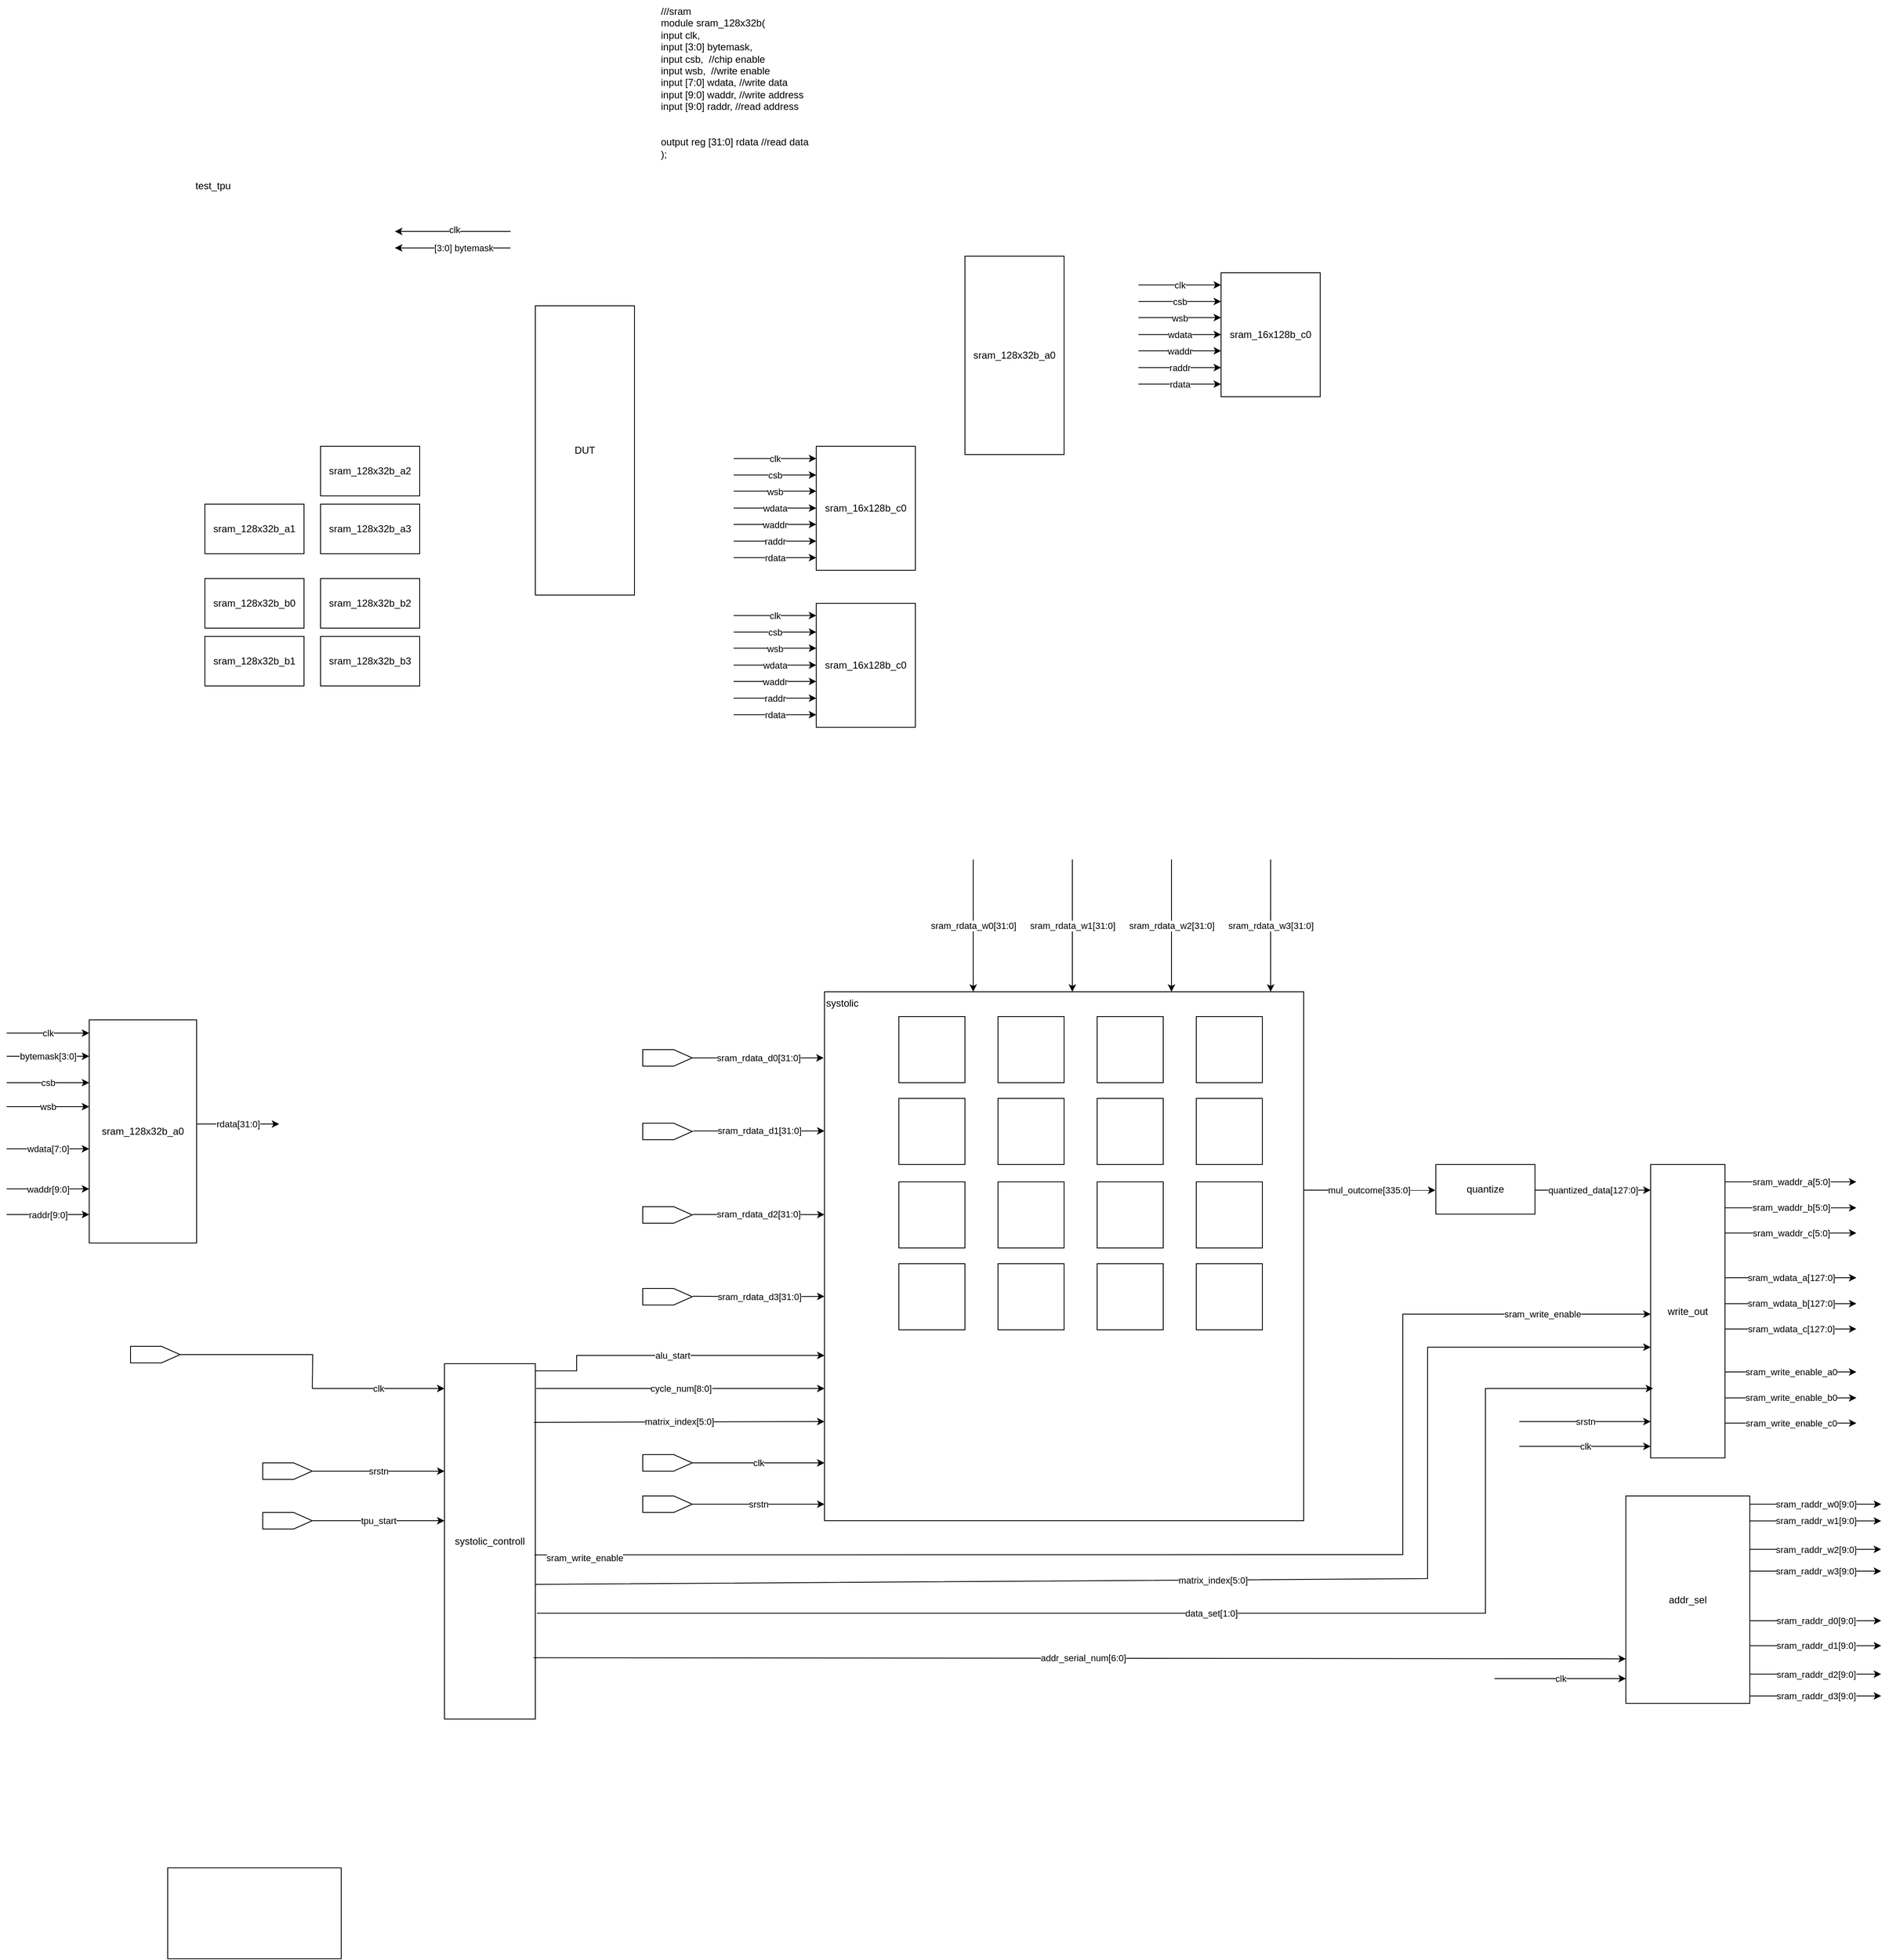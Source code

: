 <mxfile version="28.2.6">
  <diagram name="第 1 页" id="5li1zPGdkGokyuqZ-Cab">
    <mxGraphModel dx="2341" dy="2149" grid="1" gridSize="10" guides="1" tooltips="1" connect="1" arrows="1" fold="1" page="1" pageScale="1" pageWidth="827" pageHeight="1169" math="0" shadow="0">
      <root>
        <mxCell id="0" />
        <mxCell id="1" parent="0" />
        <mxCell id="qxeG9Fw4XrytaZjSxtoZ-2" value="test_tpu" style="text;html=1;whiteSpace=wrap;strokeColor=none;fillColor=none;align=center;verticalAlign=middle;rounded=0;" vertex="1" parent="1">
          <mxGeometry x="40" y="50" width="60" height="30" as="geometry" />
        </mxCell>
        <mxCell id="qxeG9Fw4XrytaZjSxtoZ-3" value="sram_128x32b_a0" style="rounded=0;whiteSpace=wrap;html=1;" vertex="1" parent="1">
          <mxGeometry x="980" y="150" width="120" height="240" as="geometry" />
        </mxCell>
        <mxCell id="qxeG9Fw4XrytaZjSxtoZ-4" value="sram_128x32b_a1" style="rounded=0;whiteSpace=wrap;html=1;" vertex="1" parent="1">
          <mxGeometry x="60" y="450" width="120" height="60" as="geometry" />
        </mxCell>
        <mxCell id="qxeG9Fw4XrytaZjSxtoZ-5" value="sram_128x32b_a2" style="rounded=0;whiteSpace=wrap;html=1;" vertex="1" parent="1">
          <mxGeometry x="200" y="380" width="120" height="60" as="geometry" />
        </mxCell>
        <mxCell id="qxeG9Fw4XrytaZjSxtoZ-6" value="sram_128x32b_a3" style="rounded=0;whiteSpace=wrap;html=1;" vertex="1" parent="1">
          <mxGeometry x="200" y="450" width="120" height="60" as="geometry" />
        </mxCell>
        <mxCell id="qxeG9Fw4XrytaZjSxtoZ-13" value="sram_128x32b_b0" style="rounded=0;whiteSpace=wrap;html=1;" vertex="1" parent="1">
          <mxGeometry x="60" y="540" width="120" height="60" as="geometry" />
        </mxCell>
        <mxCell id="qxeG9Fw4XrytaZjSxtoZ-14" value="sram_128x32b_b1" style="rounded=0;whiteSpace=wrap;html=1;" vertex="1" parent="1">
          <mxGeometry x="60" y="610" width="120" height="60" as="geometry" />
        </mxCell>
        <mxCell id="qxeG9Fw4XrytaZjSxtoZ-15" value="sram_128x32b_b2" style="rounded=0;whiteSpace=wrap;html=1;" vertex="1" parent="1">
          <mxGeometry x="200" y="540" width="120" height="60" as="geometry" />
        </mxCell>
        <mxCell id="qxeG9Fw4XrytaZjSxtoZ-16" value="sram_128x32b_b3" style="rounded=0;whiteSpace=wrap;html=1;" vertex="1" parent="1">
          <mxGeometry x="200" y="610" width="120" height="60" as="geometry" />
        </mxCell>
        <mxCell id="qxeG9Fw4XrytaZjSxtoZ-17" value="DUT" style="rounded=0;whiteSpace=wrap;html=1;" vertex="1" parent="1">
          <mxGeometry x="460" y="210" width="120" height="350" as="geometry" />
        </mxCell>
        <mxCell id="qxeG9Fw4XrytaZjSxtoZ-19" value="sram_16x128b_c0" style="rounded=0;whiteSpace=wrap;html=1;" vertex="1" parent="1">
          <mxGeometry x="1290" y="170" width="120" height="150" as="geometry" />
        </mxCell>
        <mxCell id="qxeG9Fw4XrytaZjSxtoZ-22" value="" style="endArrow=classic;html=1;rounded=0;" edge="1" parent="1">
          <mxGeometry relative="1" as="geometry">
            <mxPoint x="1190" y="184.76" as="sourcePoint" />
            <mxPoint x="1290" y="184.76" as="targetPoint" />
          </mxGeometry>
        </mxCell>
        <mxCell id="qxeG9Fw4XrytaZjSxtoZ-23" value="clk" style="edgeLabel;resizable=0;html=1;;align=center;verticalAlign=middle;" connectable="0" vertex="1" parent="qxeG9Fw4XrytaZjSxtoZ-22">
          <mxGeometry relative="1" as="geometry" />
        </mxCell>
        <mxCell id="qxeG9Fw4XrytaZjSxtoZ-26" value="" style="endArrow=classic;html=1;rounded=0;" edge="1" parent="1">
          <mxGeometry relative="1" as="geometry">
            <mxPoint x="1190" y="204.76" as="sourcePoint" />
            <mxPoint x="1290" y="204.76" as="targetPoint" />
          </mxGeometry>
        </mxCell>
        <mxCell id="qxeG9Fw4XrytaZjSxtoZ-27" value="csb" style="edgeLabel;resizable=0;html=1;;align=center;verticalAlign=middle;" connectable="0" vertex="1" parent="qxeG9Fw4XrytaZjSxtoZ-26">
          <mxGeometry relative="1" as="geometry" />
        </mxCell>
        <mxCell id="qxeG9Fw4XrytaZjSxtoZ-28" value="" style="endArrow=classic;html=1;rounded=0;" edge="1" parent="1">
          <mxGeometry relative="1" as="geometry">
            <mxPoint x="1190" y="224.28" as="sourcePoint" />
            <mxPoint x="1290" y="224.28" as="targetPoint" />
          </mxGeometry>
        </mxCell>
        <mxCell id="qxeG9Fw4XrytaZjSxtoZ-29" value="wsb" style="edgeLabel;resizable=0;html=1;;align=center;verticalAlign=middle;" connectable="0" vertex="1" parent="qxeG9Fw4XrytaZjSxtoZ-28">
          <mxGeometry relative="1" as="geometry" />
        </mxCell>
        <mxCell id="qxeG9Fw4XrytaZjSxtoZ-30" value="" style="endArrow=classic;html=1;rounded=0;" edge="1" parent="1">
          <mxGeometry relative="1" as="geometry">
            <mxPoint x="1190" y="244.76" as="sourcePoint" />
            <mxPoint x="1290" y="244.76" as="targetPoint" />
          </mxGeometry>
        </mxCell>
        <mxCell id="qxeG9Fw4XrytaZjSxtoZ-31" value="wdata" style="edgeLabel;resizable=0;html=1;;align=center;verticalAlign=middle;" connectable="0" vertex="1" parent="qxeG9Fw4XrytaZjSxtoZ-30">
          <mxGeometry relative="1" as="geometry" />
        </mxCell>
        <mxCell id="qxeG9Fw4XrytaZjSxtoZ-32" value="" style="endArrow=classic;html=1;rounded=0;" edge="1" parent="1">
          <mxGeometry relative="1" as="geometry">
            <mxPoint x="1190" y="264.52" as="sourcePoint" />
            <mxPoint x="1290" y="264.52" as="targetPoint" />
          </mxGeometry>
        </mxCell>
        <mxCell id="qxeG9Fw4XrytaZjSxtoZ-33" value="waddr" style="edgeLabel;resizable=0;html=1;;align=center;verticalAlign=middle;" connectable="0" vertex="1" parent="qxeG9Fw4XrytaZjSxtoZ-32">
          <mxGeometry relative="1" as="geometry" />
        </mxCell>
        <mxCell id="qxeG9Fw4XrytaZjSxtoZ-34" value="" style="endArrow=classic;html=1;rounded=0;" edge="1" parent="1">
          <mxGeometry relative="1" as="geometry">
            <mxPoint x="1190" y="284.76" as="sourcePoint" />
            <mxPoint x="1290" y="284.76" as="targetPoint" />
          </mxGeometry>
        </mxCell>
        <mxCell id="qxeG9Fw4XrytaZjSxtoZ-35" value="raddr" style="edgeLabel;resizable=0;html=1;;align=center;verticalAlign=middle;" connectable="0" vertex="1" parent="qxeG9Fw4XrytaZjSxtoZ-34">
          <mxGeometry relative="1" as="geometry" />
        </mxCell>
        <mxCell id="qxeG9Fw4XrytaZjSxtoZ-38" value="" style="endArrow=classic;html=1;rounded=0;" edge="1" parent="1">
          <mxGeometry relative="1" as="geometry">
            <mxPoint x="1190" y="304.76" as="sourcePoint" />
            <mxPoint x="1290" y="304.76" as="targetPoint" />
          </mxGeometry>
        </mxCell>
        <mxCell id="qxeG9Fw4XrytaZjSxtoZ-39" value="rdata" style="edgeLabel;resizable=0;html=1;;align=center;verticalAlign=middle;" connectable="0" vertex="1" parent="qxeG9Fw4XrytaZjSxtoZ-38">
          <mxGeometry relative="1" as="geometry" />
        </mxCell>
        <mxCell id="qxeG9Fw4XrytaZjSxtoZ-40" value="sram_16x128b_c0" style="rounded=0;whiteSpace=wrap;html=1;" vertex="1" parent="1">
          <mxGeometry x="800" y="380" width="120" height="150" as="geometry" />
        </mxCell>
        <mxCell id="qxeG9Fw4XrytaZjSxtoZ-41" value="" style="endArrow=classic;html=1;rounded=0;" edge="1" parent="1">
          <mxGeometry relative="1" as="geometry">
            <mxPoint x="700" y="394.76" as="sourcePoint" />
            <mxPoint x="800" y="394.76" as="targetPoint" />
          </mxGeometry>
        </mxCell>
        <mxCell id="qxeG9Fw4XrytaZjSxtoZ-42" value="clk" style="edgeLabel;resizable=0;html=1;;align=center;verticalAlign=middle;" connectable="0" vertex="1" parent="qxeG9Fw4XrytaZjSxtoZ-41">
          <mxGeometry relative="1" as="geometry" />
        </mxCell>
        <mxCell id="qxeG9Fw4XrytaZjSxtoZ-43" value="" style="endArrow=classic;html=1;rounded=0;" edge="1" parent="1">
          <mxGeometry relative="1" as="geometry">
            <mxPoint x="700" y="414.76" as="sourcePoint" />
            <mxPoint x="800" y="414.76" as="targetPoint" />
          </mxGeometry>
        </mxCell>
        <mxCell id="qxeG9Fw4XrytaZjSxtoZ-44" value="csb" style="edgeLabel;resizable=0;html=1;;align=center;verticalAlign=middle;" connectable="0" vertex="1" parent="qxeG9Fw4XrytaZjSxtoZ-43">
          <mxGeometry relative="1" as="geometry" />
        </mxCell>
        <mxCell id="qxeG9Fw4XrytaZjSxtoZ-45" value="" style="endArrow=classic;html=1;rounded=0;" edge="1" parent="1">
          <mxGeometry relative="1" as="geometry">
            <mxPoint x="700" y="434.28" as="sourcePoint" />
            <mxPoint x="800" y="434.28" as="targetPoint" />
          </mxGeometry>
        </mxCell>
        <mxCell id="qxeG9Fw4XrytaZjSxtoZ-46" value="wsb" style="edgeLabel;resizable=0;html=1;;align=center;verticalAlign=middle;" connectable="0" vertex="1" parent="qxeG9Fw4XrytaZjSxtoZ-45">
          <mxGeometry relative="1" as="geometry" />
        </mxCell>
        <mxCell id="qxeG9Fw4XrytaZjSxtoZ-47" value="" style="endArrow=classic;html=1;rounded=0;" edge="1" parent="1">
          <mxGeometry relative="1" as="geometry">
            <mxPoint x="700" y="454.76" as="sourcePoint" />
            <mxPoint x="800" y="454.76" as="targetPoint" />
          </mxGeometry>
        </mxCell>
        <mxCell id="qxeG9Fw4XrytaZjSxtoZ-48" value="wdata" style="edgeLabel;resizable=0;html=1;;align=center;verticalAlign=middle;" connectable="0" vertex="1" parent="qxeG9Fw4XrytaZjSxtoZ-47">
          <mxGeometry relative="1" as="geometry" />
        </mxCell>
        <mxCell id="qxeG9Fw4XrytaZjSxtoZ-49" value="" style="endArrow=classic;html=1;rounded=0;" edge="1" parent="1">
          <mxGeometry relative="1" as="geometry">
            <mxPoint x="700" y="474.52" as="sourcePoint" />
            <mxPoint x="800" y="474.52" as="targetPoint" />
          </mxGeometry>
        </mxCell>
        <mxCell id="qxeG9Fw4XrytaZjSxtoZ-50" value="waddr" style="edgeLabel;resizable=0;html=1;;align=center;verticalAlign=middle;" connectable="0" vertex="1" parent="qxeG9Fw4XrytaZjSxtoZ-49">
          <mxGeometry relative="1" as="geometry" />
        </mxCell>
        <mxCell id="qxeG9Fw4XrytaZjSxtoZ-51" value="" style="endArrow=classic;html=1;rounded=0;" edge="1" parent="1">
          <mxGeometry relative="1" as="geometry">
            <mxPoint x="700" y="494.76" as="sourcePoint" />
            <mxPoint x="800" y="494.76" as="targetPoint" />
          </mxGeometry>
        </mxCell>
        <mxCell id="qxeG9Fw4XrytaZjSxtoZ-52" value="raddr" style="edgeLabel;resizable=0;html=1;;align=center;verticalAlign=middle;" connectable="0" vertex="1" parent="qxeG9Fw4XrytaZjSxtoZ-51">
          <mxGeometry relative="1" as="geometry" />
        </mxCell>
        <mxCell id="qxeG9Fw4XrytaZjSxtoZ-53" value="" style="endArrow=classic;html=1;rounded=0;" edge="1" parent="1">
          <mxGeometry relative="1" as="geometry">
            <mxPoint x="700" y="514.76" as="sourcePoint" />
            <mxPoint x="800" y="514.76" as="targetPoint" />
          </mxGeometry>
        </mxCell>
        <mxCell id="qxeG9Fw4XrytaZjSxtoZ-54" value="rdata" style="edgeLabel;resizable=0;html=1;;align=center;verticalAlign=middle;" connectable="0" vertex="1" parent="qxeG9Fw4XrytaZjSxtoZ-53">
          <mxGeometry relative="1" as="geometry" />
        </mxCell>
        <mxCell id="qxeG9Fw4XrytaZjSxtoZ-55" value="sram_16x128b_c0" style="rounded=0;whiteSpace=wrap;html=1;" vertex="1" parent="1">
          <mxGeometry x="800" y="570" width="120" height="150" as="geometry" />
        </mxCell>
        <mxCell id="qxeG9Fw4XrytaZjSxtoZ-56" value="" style="endArrow=classic;html=1;rounded=0;" edge="1" parent="1">
          <mxGeometry relative="1" as="geometry">
            <mxPoint x="700" y="584.76" as="sourcePoint" />
            <mxPoint x="800" y="584.76" as="targetPoint" />
          </mxGeometry>
        </mxCell>
        <mxCell id="qxeG9Fw4XrytaZjSxtoZ-57" value="clk" style="edgeLabel;resizable=0;html=1;;align=center;verticalAlign=middle;" connectable="0" vertex="1" parent="qxeG9Fw4XrytaZjSxtoZ-56">
          <mxGeometry relative="1" as="geometry" />
        </mxCell>
        <mxCell id="qxeG9Fw4XrytaZjSxtoZ-58" value="" style="endArrow=classic;html=1;rounded=0;" edge="1" parent="1">
          <mxGeometry relative="1" as="geometry">
            <mxPoint x="700" y="604.76" as="sourcePoint" />
            <mxPoint x="800" y="604.76" as="targetPoint" />
          </mxGeometry>
        </mxCell>
        <mxCell id="qxeG9Fw4XrytaZjSxtoZ-59" value="csb" style="edgeLabel;resizable=0;html=1;;align=center;verticalAlign=middle;" connectable="0" vertex="1" parent="qxeG9Fw4XrytaZjSxtoZ-58">
          <mxGeometry relative="1" as="geometry" />
        </mxCell>
        <mxCell id="qxeG9Fw4XrytaZjSxtoZ-60" value="" style="endArrow=classic;html=1;rounded=0;" edge="1" parent="1">
          <mxGeometry relative="1" as="geometry">
            <mxPoint x="700" y="624.28" as="sourcePoint" />
            <mxPoint x="800" y="624.28" as="targetPoint" />
          </mxGeometry>
        </mxCell>
        <mxCell id="qxeG9Fw4XrytaZjSxtoZ-61" value="wsb" style="edgeLabel;resizable=0;html=1;;align=center;verticalAlign=middle;" connectable="0" vertex="1" parent="qxeG9Fw4XrytaZjSxtoZ-60">
          <mxGeometry relative="1" as="geometry" />
        </mxCell>
        <mxCell id="qxeG9Fw4XrytaZjSxtoZ-62" value="" style="endArrow=classic;html=1;rounded=0;" edge="1" parent="1">
          <mxGeometry relative="1" as="geometry">
            <mxPoint x="700" y="644.76" as="sourcePoint" />
            <mxPoint x="800" y="644.76" as="targetPoint" />
          </mxGeometry>
        </mxCell>
        <mxCell id="qxeG9Fw4XrytaZjSxtoZ-63" value="wdata" style="edgeLabel;resizable=0;html=1;;align=center;verticalAlign=middle;" connectable="0" vertex="1" parent="qxeG9Fw4XrytaZjSxtoZ-62">
          <mxGeometry relative="1" as="geometry" />
        </mxCell>
        <mxCell id="qxeG9Fw4XrytaZjSxtoZ-64" value="" style="endArrow=classic;html=1;rounded=0;" edge="1" parent="1">
          <mxGeometry relative="1" as="geometry">
            <mxPoint x="700" y="664.52" as="sourcePoint" />
            <mxPoint x="800" y="664.52" as="targetPoint" />
          </mxGeometry>
        </mxCell>
        <mxCell id="qxeG9Fw4XrytaZjSxtoZ-65" value="waddr" style="edgeLabel;resizable=0;html=1;;align=center;verticalAlign=middle;" connectable="0" vertex="1" parent="qxeG9Fw4XrytaZjSxtoZ-64">
          <mxGeometry relative="1" as="geometry" />
        </mxCell>
        <mxCell id="qxeG9Fw4XrytaZjSxtoZ-66" value="" style="endArrow=classic;html=1;rounded=0;" edge="1" parent="1">
          <mxGeometry relative="1" as="geometry">
            <mxPoint x="700" y="684.76" as="sourcePoint" />
            <mxPoint x="800" y="684.76" as="targetPoint" />
          </mxGeometry>
        </mxCell>
        <mxCell id="qxeG9Fw4XrytaZjSxtoZ-67" value="raddr" style="edgeLabel;resizable=0;html=1;;align=center;verticalAlign=middle;" connectable="0" vertex="1" parent="qxeG9Fw4XrytaZjSxtoZ-66">
          <mxGeometry relative="1" as="geometry" />
        </mxCell>
        <mxCell id="qxeG9Fw4XrytaZjSxtoZ-68" value="" style="endArrow=classic;html=1;rounded=0;" edge="1" parent="1">
          <mxGeometry relative="1" as="geometry">
            <mxPoint x="700" y="704.76" as="sourcePoint" />
            <mxPoint x="800" y="704.76" as="targetPoint" />
          </mxGeometry>
        </mxCell>
        <mxCell id="qxeG9Fw4XrytaZjSxtoZ-69" value="rdata" style="edgeLabel;resizable=0;html=1;;align=center;verticalAlign=middle;" connectable="0" vertex="1" parent="qxeG9Fw4XrytaZjSxtoZ-68">
          <mxGeometry relative="1" as="geometry" />
        </mxCell>
        <mxCell id="qxeG9Fw4XrytaZjSxtoZ-70" value="///sram&#xa;module sram_128x32b(&#xa;input clk,&#xa;input [3:0] bytemask,&#xa;input csb,  //chip enable&#xa;input wsb,  //write enable&#xa;input [7:0] wdata, //write data&#xa;input [9:0] waddr, //write address&#xa;input [9:0] raddr, //read address&#xa;&#xa;&#xa;output reg [31:0] rdata //read data&#xa;);" style="text;whiteSpace=wrap;" vertex="1" parent="1">
          <mxGeometry x="610" y="-160" width="210" height="310" as="geometry" />
        </mxCell>
        <mxCell id="qxeG9Fw4XrytaZjSxtoZ-99" value="" style="endArrow=classic;html=1;rounded=0;" edge="1" parent="1">
          <mxGeometry width="50" height="50" relative="1" as="geometry">
            <mxPoint x="430" y="120" as="sourcePoint" />
            <mxPoint x="290" y="120" as="targetPoint" />
          </mxGeometry>
        </mxCell>
        <mxCell id="qxeG9Fw4XrytaZjSxtoZ-111" value="clk" style="edgeLabel;html=1;align=center;verticalAlign=middle;resizable=0;points=[];" vertex="1" connectable="0" parent="qxeG9Fw4XrytaZjSxtoZ-99">
          <mxGeometry x="-0.023" y="-2" relative="1" as="geometry">
            <mxPoint as="offset" />
          </mxGeometry>
        </mxCell>
        <mxCell id="qxeG9Fw4XrytaZjSxtoZ-104" value="" style="endArrow=classic;html=1;rounded=0;" edge="1" parent="1">
          <mxGeometry width="50" height="50" relative="1" as="geometry">
            <mxPoint x="430" y="140" as="sourcePoint" />
            <mxPoint x="290" y="140" as="targetPoint" />
          </mxGeometry>
        </mxCell>
        <mxCell id="qxeG9Fw4XrytaZjSxtoZ-112" value="[3:0] bytemask" style="edgeLabel;html=1;align=center;verticalAlign=middle;resizable=0;points=[];" vertex="1" connectable="0" parent="qxeG9Fw4XrytaZjSxtoZ-104">
          <mxGeometry x="-0.178" relative="1" as="geometry">
            <mxPoint as="offset" />
          </mxGeometry>
        </mxCell>
        <mxCell id="qxeG9Fw4XrytaZjSxtoZ-198" value="systolic_controll" style="rounded=0;whiteSpace=wrap;html=1;" vertex="1" parent="1">
          <mxGeometry x="350" y="1490" width="110" height="430" as="geometry" />
        </mxCell>
        <mxCell id="qxeG9Fw4XrytaZjSxtoZ-200" value="" style="rounded=0;whiteSpace=wrap;html=1;" vertex="1" parent="1">
          <mxGeometry x="810" y="1040" width="580" height="640" as="geometry" />
        </mxCell>
        <mxCell id="qxeG9Fw4XrytaZjSxtoZ-202" value="quantize" style="rounded=0;whiteSpace=wrap;html=1;" vertex="1" parent="1">
          <mxGeometry x="1550" y="1249" width="120" height="60" as="geometry" />
        </mxCell>
        <mxCell id="qxeG9Fw4XrytaZjSxtoZ-203" value="addr_sel" style="rounded=0;whiteSpace=wrap;html=1;" vertex="1" parent="1">
          <mxGeometry x="1780" y="1650" width="150" height="251" as="geometry" />
        </mxCell>
        <mxCell id="qxeG9Fw4XrytaZjSxtoZ-204" value="write_out" style="rounded=0;whiteSpace=wrap;html=1;" vertex="1" parent="1">
          <mxGeometry x="1810" y="1249" width="90" height="355" as="geometry" />
        </mxCell>
        <mxCell id="qxeG9Fw4XrytaZjSxtoZ-205" value="clk" style="endArrow=classic;html=1;rounded=0;" edge="1" parent="1">
          <mxGeometry relative="1" as="geometry">
            <mxPoint x="190" y="1520" as="sourcePoint" />
            <mxPoint x="350" y="1520" as="targetPoint" />
          </mxGeometry>
        </mxCell>
        <mxCell id="qxeG9Fw4XrytaZjSxtoZ-206" value="clk" style="edgeLabel;resizable=0;html=1;;align=center;verticalAlign=middle;" connectable="0" vertex="1" parent="qxeG9Fw4XrytaZjSxtoZ-205">
          <mxGeometry relative="1" as="geometry" />
        </mxCell>
        <mxCell id="qxeG9Fw4XrytaZjSxtoZ-208" value="clk" style="endArrow=classic;html=1;rounded=0;" edge="1" parent="1">
          <mxGeometry relative="1" as="geometry">
            <mxPoint x="190" y="1620" as="sourcePoint" />
            <mxPoint x="350" y="1620" as="targetPoint" />
          </mxGeometry>
        </mxCell>
        <mxCell id="qxeG9Fw4XrytaZjSxtoZ-209" value="srstn" style="edgeLabel;resizable=0;html=1;;align=center;verticalAlign=middle;" connectable="0" vertex="1" parent="qxeG9Fw4XrytaZjSxtoZ-208">
          <mxGeometry relative="1" as="geometry" />
        </mxCell>
        <mxCell id="qxeG9Fw4XrytaZjSxtoZ-211" value="clk" style="endArrow=classic;html=1;rounded=0;" edge="1" parent="1">
          <mxGeometry relative="1" as="geometry">
            <mxPoint x="190" y="1680" as="sourcePoint" />
            <mxPoint x="350" y="1680" as="targetPoint" />
          </mxGeometry>
        </mxCell>
        <mxCell id="qxeG9Fw4XrytaZjSxtoZ-212" value="tpu_start" style="edgeLabel;resizable=0;html=1;;align=center;verticalAlign=middle;" connectable="0" vertex="1" parent="qxeG9Fw4XrytaZjSxtoZ-211">
          <mxGeometry relative="1" as="geometry" />
        </mxCell>
        <mxCell id="qxeG9Fw4XrytaZjSxtoZ-213" value="clk" style="endArrow=classic;html=1;rounded=0;exitX=0.996;exitY=0.02;exitDx=0;exitDy=0;exitPerimeter=0;edgeStyle=orthogonalEdgeStyle;" edge="1" parent="1" source="qxeG9Fw4XrytaZjSxtoZ-198">
          <mxGeometry relative="1" as="geometry">
            <mxPoint x="650" y="1480" as="sourcePoint" />
            <mxPoint x="810" y="1480" as="targetPoint" />
            <Array as="points">
              <mxPoint x="510" y="1499" />
              <mxPoint x="510" y="1480" />
            </Array>
          </mxGeometry>
        </mxCell>
        <mxCell id="qxeG9Fw4XrytaZjSxtoZ-214" value="alu_start" style="edgeLabel;resizable=0;html=1;;align=center;verticalAlign=middle;" connectable="0" vertex="1" parent="qxeG9Fw4XrytaZjSxtoZ-213">
          <mxGeometry relative="1" as="geometry" />
        </mxCell>
        <mxCell id="qxeG9Fw4XrytaZjSxtoZ-215" value="clk" style="endArrow=classic;html=1;rounded=0;" edge="1" parent="1">
          <mxGeometry relative="1" as="geometry">
            <mxPoint x="650" y="1610" as="sourcePoint" />
            <mxPoint x="810" y="1610" as="targetPoint" />
          </mxGeometry>
        </mxCell>
        <mxCell id="qxeG9Fw4XrytaZjSxtoZ-216" value="clk" style="edgeLabel;resizable=0;html=1;;align=center;verticalAlign=middle;" connectable="0" vertex="1" parent="qxeG9Fw4XrytaZjSxtoZ-215">
          <mxGeometry relative="1" as="geometry" />
        </mxCell>
        <mxCell id="qxeG9Fw4XrytaZjSxtoZ-217" value="cycle_num[8:0]" style="endArrow=classic;html=1;rounded=0;" edge="1" parent="1">
          <mxGeometry relative="1" as="geometry">
            <mxPoint x="461" y="1520" as="sourcePoint" />
            <mxPoint x="810" y="1520" as="targetPoint" />
          </mxGeometry>
        </mxCell>
        <mxCell id="qxeG9Fw4XrytaZjSxtoZ-219" value="matrix_index[5:0]" style="endArrow=classic;html=1;rounded=0;exitX=0.985;exitY=0.165;exitDx=0;exitDy=0;exitPerimeter=0;" edge="1" parent="1" source="qxeG9Fw4XrytaZjSxtoZ-198">
          <mxGeometry relative="1" as="geometry">
            <mxPoint x="650" y="1560" as="sourcePoint" />
            <mxPoint x="810" y="1560" as="targetPoint" />
          </mxGeometry>
        </mxCell>
        <mxCell id="qxeG9Fw4XrytaZjSxtoZ-233" value="sram_rdata_w0[31:0]" style="endArrow=classic;html=1;rounded=0;" edge="1" parent="1">
          <mxGeometry relative="1" as="geometry">
            <mxPoint x="990.0" y="879.999" as="sourcePoint" />
            <mxPoint x="990.0" y="1039.999" as="targetPoint" />
            <mxPoint as="offset" />
          </mxGeometry>
        </mxCell>
        <mxCell id="qxeG9Fw4XrytaZjSxtoZ-236" value="sram_rdata_w1[31:0]" style="endArrow=classic;html=1;rounded=0;" edge="1" parent="1">
          <mxGeometry relative="1" as="geometry">
            <mxPoint x="1110.0" y="879.999" as="sourcePoint" />
            <mxPoint x="1110.0" y="1039.999" as="targetPoint" />
            <mxPoint as="offset" />
          </mxGeometry>
        </mxCell>
        <mxCell id="qxeG9Fw4XrytaZjSxtoZ-237" value="sram_rdata_w2[31:0]" style="endArrow=classic;html=1;rounded=0;" edge="1" parent="1">
          <mxGeometry relative="1" as="geometry">
            <mxPoint x="1230.0" y="879.999" as="sourcePoint" />
            <mxPoint x="1230.0" y="1039.999" as="targetPoint" />
            <mxPoint as="offset" />
          </mxGeometry>
        </mxCell>
        <mxCell id="qxeG9Fw4XrytaZjSxtoZ-238" value="sram_rdata_w3[31:0]" style="endArrow=classic;html=1;rounded=0;" edge="1" parent="1">
          <mxGeometry relative="1" as="geometry">
            <mxPoint x="1350.0" y="879.999" as="sourcePoint" />
            <mxPoint x="1350.0" y="1039.999" as="targetPoint" />
            <mxPoint as="offset" />
          </mxGeometry>
        </mxCell>
        <mxCell id="qxeG9Fw4XrytaZjSxtoZ-239" value="sram_rdata_d2[31:0]" style="endArrow=classic;html=1;rounded=0;entryX=-0.001;entryY=0.414;entryDx=0;entryDy=0;entryPerimeter=0;" edge="1" parent="1">
          <mxGeometry x="-0.001" relative="1" as="geometry">
            <mxPoint x="650.58" y="1309.41" as="sourcePoint" />
            <mxPoint x="810.0" y="1309.57" as="targetPoint" />
            <mxPoint as="offset" />
          </mxGeometry>
        </mxCell>
        <mxCell id="qxeG9Fw4XrytaZjSxtoZ-240" value="sram_rdata_d0[31:0]" style="endArrow=classic;html=1;rounded=0;entryX=-0.001;entryY=0.414;entryDx=0;entryDy=0;entryPerimeter=0;" edge="1" parent="1">
          <mxGeometry x="0.006" relative="1" as="geometry">
            <mxPoint x="650" y="1120" as="sourcePoint" />
            <mxPoint x="809" y="1120" as="targetPoint" />
            <mxPoint as="offset" />
          </mxGeometry>
        </mxCell>
        <mxCell id="qxeG9Fw4XrytaZjSxtoZ-241" value="sram_rdata_d1[31:0]" style="endArrow=classic;html=1;rounded=0;entryX=-0.001;entryY=0.414;entryDx=0;entryDy=0;entryPerimeter=0;" edge="1" parent="1">
          <mxGeometry relative="1" as="geometry">
            <mxPoint x="651" y="1208.41" as="sourcePoint" />
            <mxPoint x="810" y="1208.41" as="targetPoint" />
            <mxPoint as="offset" />
          </mxGeometry>
        </mxCell>
        <mxCell id="qxeG9Fw4XrytaZjSxtoZ-242" value="sram_rdata_d3[31:0]" style="endArrow=classic;html=1;rounded=0;entryX=-0.001;entryY=0.414;entryDx=0;entryDy=0;entryPerimeter=0;edgeStyle=orthogonalEdgeStyle;" edge="1" parent="1">
          <mxGeometry relative="1" as="geometry">
            <mxPoint x="650.58" y="1408.41" as="sourcePoint" />
            <mxPoint x="810.0" y="1408.57" as="targetPoint" />
            <mxPoint as="offset" />
          </mxGeometry>
        </mxCell>
        <mxCell id="qxeG9Fw4XrytaZjSxtoZ-244" value="" style="whiteSpace=wrap;html=1;aspect=fixed;" vertex="1" parent="1">
          <mxGeometry x="900" y="1070" width="80" height="80" as="geometry" />
        </mxCell>
        <mxCell id="qxeG9Fw4XrytaZjSxtoZ-259" value="" style="whiteSpace=wrap;html=1;aspect=fixed;" vertex="1" parent="1">
          <mxGeometry x="1020" y="1070" width="80" height="80" as="geometry" />
        </mxCell>
        <mxCell id="qxeG9Fw4XrytaZjSxtoZ-260" value="" style="whiteSpace=wrap;html=1;aspect=fixed;" vertex="1" parent="1">
          <mxGeometry x="1140" y="1070" width="80" height="80" as="geometry" />
        </mxCell>
        <mxCell id="qxeG9Fw4XrytaZjSxtoZ-261" value="" style="whiteSpace=wrap;html=1;aspect=fixed;" vertex="1" parent="1">
          <mxGeometry x="1260" y="1070" width="80" height="80" as="geometry" />
        </mxCell>
        <mxCell id="qxeG9Fw4XrytaZjSxtoZ-262" value="" style="whiteSpace=wrap;html=1;aspect=fixed;" vertex="1" parent="1">
          <mxGeometry x="900" y="1169" width="80" height="80" as="geometry" />
        </mxCell>
        <mxCell id="qxeG9Fw4XrytaZjSxtoZ-263" value="" style="whiteSpace=wrap;html=1;aspect=fixed;" vertex="1" parent="1">
          <mxGeometry x="1020" y="1169" width="80" height="80" as="geometry" />
        </mxCell>
        <mxCell id="qxeG9Fw4XrytaZjSxtoZ-264" value="" style="whiteSpace=wrap;html=1;aspect=fixed;" vertex="1" parent="1">
          <mxGeometry x="1140" y="1169" width="80" height="80" as="geometry" />
        </mxCell>
        <mxCell id="qxeG9Fw4XrytaZjSxtoZ-265" value="" style="whiteSpace=wrap;html=1;aspect=fixed;" vertex="1" parent="1">
          <mxGeometry x="1260" y="1169" width="80" height="80" as="geometry" />
        </mxCell>
        <mxCell id="qxeG9Fw4XrytaZjSxtoZ-266" value="systolic" style="text;whiteSpace=wrap;html=1;" vertex="1" parent="1">
          <mxGeometry x="810" y="1040" width="70" height="40" as="geometry" />
        </mxCell>
        <mxCell id="qxeG9Fw4XrytaZjSxtoZ-267" value="" style="whiteSpace=wrap;html=1;aspect=fixed;" vertex="1" parent="1">
          <mxGeometry x="900" y="1270" width="80" height="80" as="geometry" />
        </mxCell>
        <mxCell id="qxeG9Fw4XrytaZjSxtoZ-268" value="" style="whiteSpace=wrap;html=1;aspect=fixed;" vertex="1" parent="1">
          <mxGeometry x="1020" y="1270" width="80" height="80" as="geometry" />
        </mxCell>
        <mxCell id="qxeG9Fw4XrytaZjSxtoZ-269" value="" style="whiteSpace=wrap;html=1;aspect=fixed;" vertex="1" parent="1">
          <mxGeometry x="1140" y="1270" width="80" height="80" as="geometry" />
        </mxCell>
        <mxCell id="qxeG9Fw4XrytaZjSxtoZ-270" value="" style="whiteSpace=wrap;html=1;aspect=fixed;" vertex="1" parent="1">
          <mxGeometry x="1260" y="1270" width="80" height="80" as="geometry" />
        </mxCell>
        <mxCell id="qxeG9Fw4XrytaZjSxtoZ-271" value="" style="whiteSpace=wrap;html=1;aspect=fixed;" vertex="1" parent="1">
          <mxGeometry x="900" y="1369" width="80" height="80" as="geometry" />
        </mxCell>
        <mxCell id="qxeG9Fw4XrytaZjSxtoZ-272" value="" style="whiteSpace=wrap;html=1;aspect=fixed;" vertex="1" parent="1">
          <mxGeometry x="1020" y="1369" width="80" height="80" as="geometry" />
        </mxCell>
        <mxCell id="qxeG9Fw4XrytaZjSxtoZ-273" value="" style="whiteSpace=wrap;html=1;aspect=fixed;" vertex="1" parent="1">
          <mxGeometry x="1140" y="1369" width="80" height="80" as="geometry" />
        </mxCell>
        <mxCell id="qxeG9Fw4XrytaZjSxtoZ-274" value="" style="whiteSpace=wrap;html=1;aspect=fixed;" vertex="1" parent="1">
          <mxGeometry x="1260" y="1369" width="80" height="80" as="geometry" />
        </mxCell>
        <mxCell id="qxeG9Fw4XrytaZjSxtoZ-275" value="mul_outcome[335:0]" style="endArrow=classic;html=1;rounded=0;entryX=-0.001;entryY=0.414;entryDx=0;entryDy=0;entryPerimeter=0;" edge="1" parent="1">
          <mxGeometry x="-0.001" relative="1" as="geometry">
            <mxPoint x="1390" y="1280.0" as="sourcePoint" />
            <mxPoint x="1549.42" y="1280.16" as="targetPoint" />
            <mxPoint as="offset" />
          </mxGeometry>
        </mxCell>
        <mxCell id="qxeG9Fw4XrytaZjSxtoZ-279" style="edgeStyle=orthogonalEdgeStyle;rounded=0;orthogonalLoop=1;jettySize=auto;html=1;exitX=0.5;exitY=1;exitDx=0;exitDy=0;endArrow=none;endFill=0;" edge="1" parent="1" source="qxeG9Fw4XrytaZjSxtoZ-276">
          <mxGeometry relative="1" as="geometry">
            <mxPoint x="190" y="1520" as="targetPoint" />
          </mxGeometry>
        </mxCell>
        <mxCell id="qxeG9Fw4XrytaZjSxtoZ-276" value="" style="shape=offPageConnector;whiteSpace=wrap;html=1;rotation=-90;" vertex="1" parent="1">
          <mxGeometry x="-10" y="1449" width="20" height="60" as="geometry" />
        </mxCell>
        <mxCell id="qxeG9Fw4XrytaZjSxtoZ-280" value="clk" style="endArrow=classic;html=1;rounded=0;" edge="1" parent="1">
          <mxGeometry relative="1" as="geometry">
            <mxPoint x="650" y="1660" as="sourcePoint" />
            <mxPoint x="810" y="1660" as="targetPoint" />
          </mxGeometry>
        </mxCell>
        <mxCell id="qxeG9Fw4XrytaZjSxtoZ-281" value="srstn" style="edgeLabel;resizable=0;html=1;;align=center;verticalAlign=middle;" connectable="0" vertex="1" parent="qxeG9Fw4XrytaZjSxtoZ-280">
          <mxGeometry relative="1" as="geometry" />
        </mxCell>
        <mxCell id="qxeG9Fw4XrytaZjSxtoZ-282" value="" style="shape=offPageConnector;whiteSpace=wrap;html=1;rotation=-90;" vertex="1" parent="1">
          <mxGeometry x="610" y="1630" width="20" height="60" as="geometry" />
        </mxCell>
        <mxCell id="qxeG9Fw4XrytaZjSxtoZ-283" value="" style="shape=offPageConnector;whiteSpace=wrap;html=1;rotation=-90;" vertex="1" parent="1">
          <mxGeometry x="610" y="1580" width="20" height="60" as="geometry" />
        </mxCell>
        <mxCell id="qxeG9Fw4XrytaZjSxtoZ-284" value="" style="shape=offPageConnector;whiteSpace=wrap;html=1;rotation=-90;" vertex="1" parent="1">
          <mxGeometry x="150" y="1590" width="20" height="60" as="geometry" />
        </mxCell>
        <mxCell id="qxeG9Fw4XrytaZjSxtoZ-285" value="" style="shape=offPageConnector;whiteSpace=wrap;html=1;rotation=-90;" vertex="1" parent="1">
          <mxGeometry x="150" y="1650" width="20" height="60" as="geometry" />
        </mxCell>
        <mxCell id="qxeG9Fw4XrytaZjSxtoZ-289" value="sram_raddr_w1[9:0]" style="endArrow=classic;html=1;rounded=0;entryX=-0.001;entryY=0.414;entryDx=0;entryDy=0;entryPerimeter=0;" edge="1" parent="1">
          <mxGeometry x="0.006" relative="1" as="geometry">
            <mxPoint x="1930" y="1680.26" as="sourcePoint" />
            <mxPoint x="2089" y="1680.26" as="targetPoint" />
            <mxPoint as="offset" />
          </mxGeometry>
        </mxCell>
        <mxCell id="qxeG9Fw4XrytaZjSxtoZ-290" value="sram_raddr_w0[9:0]" style="endArrow=classic;html=1;rounded=0;entryX=-0.001;entryY=0.414;entryDx=0;entryDy=0;entryPerimeter=0;" edge="1" parent="1">
          <mxGeometry x="0.006" relative="1" as="geometry">
            <mxPoint x="1930" y="1660" as="sourcePoint" />
            <mxPoint x="2089" y="1660" as="targetPoint" />
            <mxPoint as="offset" />
          </mxGeometry>
        </mxCell>
        <mxCell id="qxeG9Fw4XrytaZjSxtoZ-291" value="sram_raddr_w2[9:0]" style="endArrow=classic;html=1;rounded=0;entryX=-0.001;entryY=0.414;entryDx=0;entryDy=0;entryPerimeter=0;" edge="1" parent="1">
          <mxGeometry x="0.006" relative="1" as="geometry">
            <mxPoint x="1930" y="1714.57" as="sourcePoint" />
            <mxPoint x="2089" y="1714.57" as="targetPoint" />
            <mxPoint as="offset" />
          </mxGeometry>
        </mxCell>
        <mxCell id="qxeG9Fw4XrytaZjSxtoZ-292" value="sram_raddr_w3[9:0]" style="endArrow=classic;html=1;rounded=0;entryX=-0.001;entryY=0.414;entryDx=0;entryDy=0;entryPerimeter=0;" edge="1" parent="1">
          <mxGeometry x="0.006" relative="1" as="geometry">
            <mxPoint x="1930" y="1741" as="sourcePoint" />
            <mxPoint x="2089" y="1741" as="targetPoint" />
            <mxPoint as="offset" />
          </mxGeometry>
        </mxCell>
        <mxCell id="qxeG9Fw4XrytaZjSxtoZ-293" value="sram_raddr_d1[9:0]" style="endArrow=classic;html=1;rounded=0;entryX=-0.001;entryY=0.414;entryDx=0;entryDy=0;entryPerimeter=0;" edge="1" parent="1">
          <mxGeometry x="0.006" relative="1" as="geometry">
            <mxPoint x="1930" y="1831.26" as="sourcePoint" />
            <mxPoint x="2089" y="1831.26" as="targetPoint" />
            <mxPoint as="offset" />
          </mxGeometry>
        </mxCell>
        <mxCell id="qxeG9Fw4XrytaZjSxtoZ-294" value="sram_raddr_d0[9:0]" style="endArrow=classic;html=1;rounded=0;entryX=-0.001;entryY=0.414;entryDx=0;entryDy=0;entryPerimeter=0;" edge="1" parent="1">
          <mxGeometry x="0.006" relative="1" as="geometry">
            <mxPoint x="1930" y="1801" as="sourcePoint" />
            <mxPoint x="2089" y="1801" as="targetPoint" />
            <mxPoint as="offset" />
          </mxGeometry>
        </mxCell>
        <mxCell id="qxeG9Fw4XrytaZjSxtoZ-295" value="sram_raddr_d2[9:0]" style="endArrow=classic;html=1;rounded=0;entryX=-0.001;entryY=0.414;entryDx=0;entryDy=0;entryPerimeter=0;" edge="1" parent="1">
          <mxGeometry x="0.006" relative="1" as="geometry">
            <mxPoint x="1930" y="1865.57" as="sourcePoint" />
            <mxPoint x="2089" y="1865.57" as="targetPoint" />
            <mxPoint as="offset" />
          </mxGeometry>
        </mxCell>
        <mxCell id="qxeG9Fw4XrytaZjSxtoZ-296" value="sram_raddr_d3[9:0]" style="endArrow=classic;html=1;rounded=0;entryX=-0.001;entryY=0.414;entryDx=0;entryDy=0;entryPerimeter=0;" edge="1" parent="1">
          <mxGeometry x="0.006" relative="1" as="geometry">
            <mxPoint x="1930" y="1892" as="sourcePoint" />
            <mxPoint x="2089" y="1892" as="targetPoint" />
            <mxPoint as="offset" />
          </mxGeometry>
        </mxCell>
        <mxCell id="qxeG9Fw4XrytaZjSxtoZ-297" value="addr_serial_num[6:0]" style="endArrow=classic;html=1;rounded=0;entryX=-0.001;entryY=0.414;entryDx=0;entryDy=0;entryPerimeter=0;exitX=0.981;exitY=0.66;exitDx=0;exitDy=0;exitPerimeter=0;" edge="1" parent="1">
          <mxGeometry x="0.006" relative="1" as="geometry">
            <mxPoint x="457.91" y="1845.8" as="sourcePoint" />
            <mxPoint x="1780" y="1847.07" as="targetPoint" />
            <mxPoint as="offset" />
          </mxGeometry>
        </mxCell>
        <mxCell id="qxeG9Fw4XrytaZjSxtoZ-298" value="clk" style="endArrow=classic;html=1;rounded=0;entryX=-0.001;entryY=0.414;entryDx=0;entryDy=0;entryPerimeter=0;" edge="1" parent="1">
          <mxGeometry x="0.006" relative="1" as="geometry">
            <mxPoint x="1621" y="1871" as="sourcePoint" />
            <mxPoint x="1780" y="1871" as="targetPoint" />
            <mxPoint as="offset" />
          </mxGeometry>
        </mxCell>
        <mxCell id="qxeG9Fw4XrytaZjSxtoZ-299" value="data_set[1:0]" style="endArrow=classic;html=1;rounded=0;entryX=-0.001;entryY=0.414;entryDx=0;entryDy=0;entryPerimeter=0;exitX=1.018;exitY=0.702;exitDx=0;exitDy=0;exitPerimeter=0;edgeStyle=orthogonalEdgeStyle;" edge="1" parent="1" source="qxeG9Fw4XrytaZjSxtoZ-198">
          <mxGeometry x="0.006" relative="1" as="geometry">
            <mxPoint x="1654" y="1520" as="sourcePoint" />
            <mxPoint x="1813" y="1520" as="targetPoint" />
            <mxPoint as="offset" />
            <Array as="points">
              <mxPoint x="1610" y="1792" />
              <mxPoint x="1610" y="1520" />
            </Array>
          </mxGeometry>
        </mxCell>
        <mxCell id="qxeG9Fw4XrytaZjSxtoZ-300" value="clk" style="endArrow=classic;html=1;rounded=0;entryX=-0.001;entryY=0.414;entryDx=0;entryDy=0;entryPerimeter=0;" edge="1" parent="1">
          <mxGeometry x="0.006" relative="1" as="geometry">
            <mxPoint x="1651" y="1590" as="sourcePoint" />
            <mxPoint x="1810" y="1590" as="targetPoint" />
            <mxPoint as="offset" />
          </mxGeometry>
        </mxCell>
        <mxCell id="qxeG9Fw4XrytaZjSxtoZ-301" value="srstn" style="endArrow=classic;html=1;rounded=0;entryX=-0.001;entryY=0.414;entryDx=0;entryDy=0;entryPerimeter=0;" edge="1" parent="1">
          <mxGeometry x="0.006" relative="1" as="geometry">
            <mxPoint x="1651" y="1560" as="sourcePoint" />
            <mxPoint x="1810" y="1560" as="targetPoint" />
            <mxPoint as="offset" />
          </mxGeometry>
        </mxCell>
        <mxCell id="qxeG9Fw4XrytaZjSxtoZ-302" value="matrix_index[5:0]" style="endArrow=classic;html=1;rounded=0;entryX=-0.001;entryY=0.414;entryDx=0;entryDy=0;entryPerimeter=0;exitX=1.005;exitY=0.621;exitDx=0;exitDy=0;exitPerimeter=0;" edge="1" parent="1" source="qxeG9Fw4XrytaZjSxtoZ-198">
          <mxGeometry x="0.006" relative="1" as="geometry">
            <mxPoint x="1651" y="1470" as="sourcePoint" />
            <mxPoint x="1810" y="1470" as="targetPoint" />
            <mxPoint as="offset" />
            <Array as="points">
              <mxPoint x="1540" y="1750" />
              <mxPoint x="1540" y="1470" />
            </Array>
          </mxGeometry>
        </mxCell>
        <mxCell id="qxeG9Fw4XrytaZjSxtoZ-303" value="sram_waddr_a[5:0]" style="endArrow=classic;html=1;rounded=0;entryX=-0.001;entryY=0.414;entryDx=0;entryDy=0;entryPerimeter=0;" edge="1" parent="1">
          <mxGeometry x="0.006" relative="1" as="geometry">
            <mxPoint x="1900" y="1270" as="sourcePoint" />
            <mxPoint x="2059" y="1270" as="targetPoint" />
            <mxPoint as="offset" />
          </mxGeometry>
        </mxCell>
        <mxCell id="qxeG9Fw4XrytaZjSxtoZ-304" value="quantized_data[127:0]" style="endArrow=classic;html=1;rounded=0;" edge="1" parent="1">
          <mxGeometry x="-0.005" relative="1" as="geometry">
            <mxPoint x="1670" y="1280.0" as="sourcePoint" />
            <mxPoint x="1810" y="1280" as="targetPoint" />
            <mxPoint as="offset" />
          </mxGeometry>
        </mxCell>
        <mxCell id="qxeG9Fw4XrytaZjSxtoZ-305" value="sram_write_enable" style="endArrow=classic;html=1;rounded=0;entryX=-0.001;entryY=0.414;entryDx=0;entryDy=0;entryPerimeter=0;exitX=0.992;exitY=0.538;exitDx=0;exitDy=0;exitPerimeter=0;" edge="1" parent="1" source="qxeG9Fw4XrytaZjSxtoZ-198">
          <mxGeometry x="0.842" relative="1" as="geometry">
            <mxPoint x="1651" y="1430" as="sourcePoint" />
            <mxPoint x="1810" y="1430" as="targetPoint" />
            <mxPoint x="-1" as="offset" />
            <Array as="points">
              <mxPoint x="1510" y="1721" />
              <mxPoint x="1510" y="1430" />
            </Array>
          </mxGeometry>
        </mxCell>
        <mxCell id="qxeG9Fw4XrytaZjSxtoZ-306" value="&lt;span style=&quot;font-size: 11px; text-wrap-mode: nowrap; background-color: rgb(255, 255, 255);&quot;&gt;sram_write_enable&lt;/span&gt;" style="text;html=1;whiteSpace=wrap;strokeColor=none;fillColor=none;align=center;verticalAlign=middle;rounded=0;" vertex="1" parent="1">
          <mxGeometry x="490" y="1710" width="60" height="30" as="geometry" />
        </mxCell>
        <mxCell id="qxeG9Fw4XrytaZjSxtoZ-307" value="sram_waddr_b[5:0]" style="endArrow=classic;html=1;rounded=0;entryX=-0.001;entryY=0.414;entryDx=0;entryDy=0;entryPerimeter=0;" edge="1" parent="1">
          <mxGeometry x="0.006" relative="1" as="geometry">
            <mxPoint x="1900" y="1301.38" as="sourcePoint" />
            <mxPoint x="2059" y="1301.38" as="targetPoint" />
            <mxPoint as="offset" />
          </mxGeometry>
        </mxCell>
        <mxCell id="qxeG9Fw4XrytaZjSxtoZ-308" value="sram_waddr_c[5:0]" style="endArrow=classic;html=1;rounded=0;entryX=-0.001;entryY=0.414;entryDx=0;entryDy=0;entryPerimeter=0;" edge="1" parent="1">
          <mxGeometry x="0.006" relative="1" as="geometry">
            <mxPoint x="1900" y="1331.91" as="sourcePoint" />
            <mxPoint x="2059" y="1331.91" as="targetPoint" />
            <mxPoint as="offset" />
          </mxGeometry>
        </mxCell>
        <mxCell id="qxeG9Fw4XrytaZjSxtoZ-312" value="sram_wdata_a[127:0]" style="endArrow=classic;html=1;rounded=0;entryX=-0.001;entryY=0.414;entryDx=0;entryDy=0;entryPerimeter=0;" edge="1" parent="1">
          <mxGeometry x="0.006" relative="1" as="geometry">
            <mxPoint x="1900" y="1386.04" as="sourcePoint" />
            <mxPoint x="2059" y="1386.04" as="targetPoint" />
            <mxPoint as="offset" />
          </mxGeometry>
        </mxCell>
        <mxCell id="qxeG9Fw4XrytaZjSxtoZ-313" value="sram_wdata_b[127:0]" style="endArrow=classic;html=1;rounded=0;entryX=-0.001;entryY=0.414;entryDx=0;entryDy=0;entryPerimeter=0;" edge="1" parent="1">
          <mxGeometry x="0.006" relative="1" as="geometry">
            <mxPoint x="1900" y="1417.42" as="sourcePoint" />
            <mxPoint x="2059" y="1417.42" as="targetPoint" />
            <mxPoint as="offset" />
          </mxGeometry>
        </mxCell>
        <mxCell id="qxeG9Fw4XrytaZjSxtoZ-314" value="sram_wdata_c[127:0]" style="endArrow=classic;html=1;rounded=0;entryX=-0.001;entryY=0.414;entryDx=0;entryDy=0;entryPerimeter=0;" edge="1" parent="1">
          <mxGeometry x="0.006" relative="1" as="geometry">
            <mxPoint x="1900" y="1447.95" as="sourcePoint" />
            <mxPoint x="2059" y="1447.95" as="targetPoint" />
            <mxPoint as="offset" />
          </mxGeometry>
        </mxCell>
        <mxCell id="qxeG9Fw4XrytaZjSxtoZ-315" value="sram_write_enable_a0" style="endArrow=classic;html=1;rounded=0;entryX=-0.001;entryY=0.414;entryDx=0;entryDy=0;entryPerimeter=0;" edge="1" parent="1">
          <mxGeometry x="0.006" relative="1" as="geometry">
            <mxPoint x="1900" y="1500" as="sourcePoint" />
            <mxPoint x="2059" y="1500" as="targetPoint" />
            <mxPoint as="offset" />
          </mxGeometry>
        </mxCell>
        <mxCell id="qxeG9Fw4XrytaZjSxtoZ-316" value="sram_write_enable_b0" style="endArrow=classic;html=1;rounded=0;entryX=-0.001;entryY=0.414;entryDx=0;entryDy=0;entryPerimeter=0;" edge="1" parent="1">
          <mxGeometry x="0.006" relative="1" as="geometry">
            <mxPoint x="1900" y="1531.38" as="sourcePoint" />
            <mxPoint x="2059" y="1531.38" as="targetPoint" />
            <mxPoint as="offset" />
          </mxGeometry>
        </mxCell>
        <mxCell id="qxeG9Fw4XrytaZjSxtoZ-317" value="sram_write_enable_c0" style="endArrow=classic;html=1;rounded=0;entryX=-0.001;entryY=0.414;entryDx=0;entryDy=0;entryPerimeter=0;" edge="1" parent="1">
          <mxGeometry x="0.006" relative="1" as="geometry">
            <mxPoint x="1900" y="1561.91" as="sourcePoint" />
            <mxPoint x="2059" y="1561.91" as="targetPoint" />
            <mxPoint as="offset" />
          </mxGeometry>
        </mxCell>
        <mxCell id="qxeG9Fw4XrytaZjSxtoZ-319" value="" style="shape=offPageConnector;whiteSpace=wrap;html=1;rotation=-90;" vertex="1" parent="1">
          <mxGeometry x="610" y="1090" width="20" height="60" as="geometry" />
        </mxCell>
        <mxCell id="qxeG9Fw4XrytaZjSxtoZ-320" value="" style="shape=offPageConnector;whiteSpace=wrap;html=1;rotation=-90;" vertex="1" parent="1">
          <mxGeometry x="610" y="1179" width="20" height="60" as="geometry" />
        </mxCell>
        <mxCell id="qxeG9Fw4XrytaZjSxtoZ-321" value="" style="shape=offPageConnector;whiteSpace=wrap;html=1;rotation=-90;" vertex="1" parent="1">
          <mxGeometry x="610" y="1280" width="20" height="60" as="geometry" />
        </mxCell>
        <mxCell id="qxeG9Fw4XrytaZjSxtoZ-322" value="" style="shape=offPageConnector;whiteSpace=wrap;html=1;rotation=-90;" vertex="1" parent="1">
          <mxGeometry x="610" y="1379" width="20" height="60" as="geometry" />
        </mxCell>
        <mxCell id="qxeG9Fw4XrytaZjSxtoZ-323" value="sram_128x32b_a0" style="rounded=0;whiteSpace=wrap;html=1;" vertex="1" parent="1">
          <mxGeometry x="-80" y="1074" width="130" height="270" as="geometry" />
        </mxCell>
        <mxCell id="qxeG9Fw4XrytaZjSxtoZ-325" value="" style="endArrow=classic;html=1;rounded=0;" edge="1" parent="1">
          <mxGeometry relative="1" as="geometry">
            <mxPoint x="-180" y="1118.05" as="sourcePoint" />
            <mxPoint x="-80" y="1118.05" as="targetPoint" />
          </mxGeometry>
        </mxCell>
        <mxCell id="qxeG9Fw4XrytaZjSxtoZ-326" value="bytemask[3:0]" style="edgeLabel;resizable=0;html=1;;align=center;verticalAlign=middle;" connectable="0" vertex="1" parent="qxeG9Fw4XrytaZjSxtoZ-325">
          <mxGeometry relative="1" as="geometry" />
        </mxCell>
        <mxCell id="qxeG9Fw4XrytaZjSxtoZ-327" value="" style="endArrow=classic;html=1;rounded=0;" edge="1" parent="1">
          <mxGeometry relative="1" as="geometry">
            <mxPoint x="-180" y="1150" as="sourcePoint" />
            <mxPoint x="-80" y="1150" as="targetPoint" />
          </mxGeometry>
        </mxCell>
        <mxCell id="qxeG9Fw4XrytaZjSxtoZ-328" value="csb" style="edgeLabel;resizable=0;html=1;;align=center;verticalAlign=middle;" connectable="0" vertex="1" parent="qxeG9Fw4XrytaZjSxtoZ-327">
          <mxGeometry relative="1" as="geometry" />
        </mxCell>
        <mxCell id="qxeG9Fw4XrytaZjSxtoZ-329" value="" style="endArrow=classic;html=1;rounded=0;" edge="1" parent="1">
          <mxGeometry relative="1" as="geometry">
            <mxPoint x="-180" y="1179" as="sourcePoint" />
            <mxPoint x="-80" y="1179" as="targetPoint" />
          </mxGeometry>
        </mxCell>
        <mxCell id="qxeG9Fw4XrytaZjSxtoZ-330" value="wsb" style="edgeLabel;resizable=0;html=1;;align=center;verticalAlign=middle;" connectable="0" vertex="1" parent="qxeG9Fw4XrytaZjSxtoZ-329">
          <mxGeometry relative="1" as="geometry" />
        </mxCell>
        <mxCell id="qxeG9Fw4XrytaZjSxtoZ-331" value="" style="endArrow=classic;html=1;rounded=0;" edge="1" parent="1">
          <mxGeometry relative="1" as="geometry">
            <mxPoint x="-180" y="1230" as="sourcePoint" />
            <mxPoint x="-80" y="1230" as="targetPoint" />
          </mxGeometry>
        </mxCell>
        <mxCell id="qxeG9Fw4XrytaZjSxtoZ-332" value="wdata[7:0]" style="edgeLabel;resizable=0;html=1;;align=center;verticalAlign=middle;" connectable="0" vertex="1" parent="qxeG9Fw4XrytaZjSxtoZ-331">
          <mxGeometry relative="1" as="geometry" />
        </mxCell>
        <mxCell id="qxeG9Fw4XrytaZjSxtoZ-333" value="" style="endArrow=classic;html=1;rounded=0;" edge="1" parent="1">
          <mxGeometry relative="1" as="geometry">
            <mxPoint x="-180" y="1278.52" as="sourcePoint" />
            <mxPoint x="-80" y="1278.52" as="targetPoint" />
          </mxGeometry>
        </mxCell>
        <mxCell id="qxeG9Fw4XrytaZjSxtoZ-334" value="waddr[9:0]" style="edgeLabel;resizable=0;html=1;;align=center;verticalAlign=middle;" connectable="0" vertex="1" parent="qxeG9Fw4XrytaZjSxtoZ-333">
          <mxGeometry relative="1" as="geometry" />
        </mxCell>
        <mxCell id="qxeG9Fw4XrytaZjSxtoZ-335" value="" style="endArrow=classic;html=1;rounded=0;" edge="1" parent="1">
          <mxGeometry relative="1" as="geometry">
            <mxPoint x="-180" y="1309.52" as="sourcePoint" />
            <mxPoint x="-80" y="1309.52" as="targetPoint" />
          </mxGeometry>
        </mxCell>
        <mxCell id="qxeG9Fw4XrytaZjSxtoZ-336" value="raddr[9:0]" style="edgeLabel;resizable=0;html=1;;align=center;verticalAlign=middle;" connectable="0" vertex="1" parent="qxeG9Fw4XrytaZjSxtoZ-335">
          <mxGeometry relative="1" as="geometry" />
        </mxCell>
        <mxCell id="qxeG9Fw4XrytaZjSxtoZ-337" value="" style="endArrow=classic;html=1;rounded=0;" edge="1" parent="1">
          <mxGeometry relative="1" as="geometry">
            <mxPoint x="50" y="1200" as="sourcePoint" />
            <mxPoint x="150" y="1200" as="targetPoint" />
          </mxGeometry>
        </mxCell>
        <mxCell id="qxeG9Fw4XrytaZjSxtoZ-338" value="rdata[31:0]" style="edgeLabel;resizable=0;html=1;;align=center;verticalAlign=middle;" connectable="0" vertex="1" parent="qxeG9Fw4XrytaZjSxtoZ-337">
          <mxGeometry relative="1" as="geometry" />
        </mxCell>
        <mxCell id="qxeG9Fw4XrytaZjSxtoZ-340" value="" style="endArrow=classic;html=1;rounded=0;" edge="1" parent="1">
          <mxGeometry relative="1" as="geometry">
            <mxPoint x="-180" y="1090" as="sourcePoint" />
            <mxPoint x="-80" y="1090" as="targetPoint" />
          </mxGeometry>
        </mxCell>
        <mxCell id="qxeG9Fw4XrytaZjSxtoZ-341" value="clk" style="edgeLabel;resizable=0;html=1;;align=center;verticalAlign=middle;" connectable="0" vertex="1" parent="qxeG9Fw4XrytaZjSxtoZ-340">
          <mxGeometry relative="1" as="geometry" />
        </mxCell>
        <mxCell id="qxeG9Fw4XrytaZjSxtoZ-342" value="" style="rounded=0;whiteSpace=wrap;html=1;" vertex="1" parent="1">
          <mxGeometry x="15" y="2100" width="210" height="110" as="geometry" />
        </mxCell>
      </root>
    </mxGraphModel>
  </diagram>
</mxfile>

